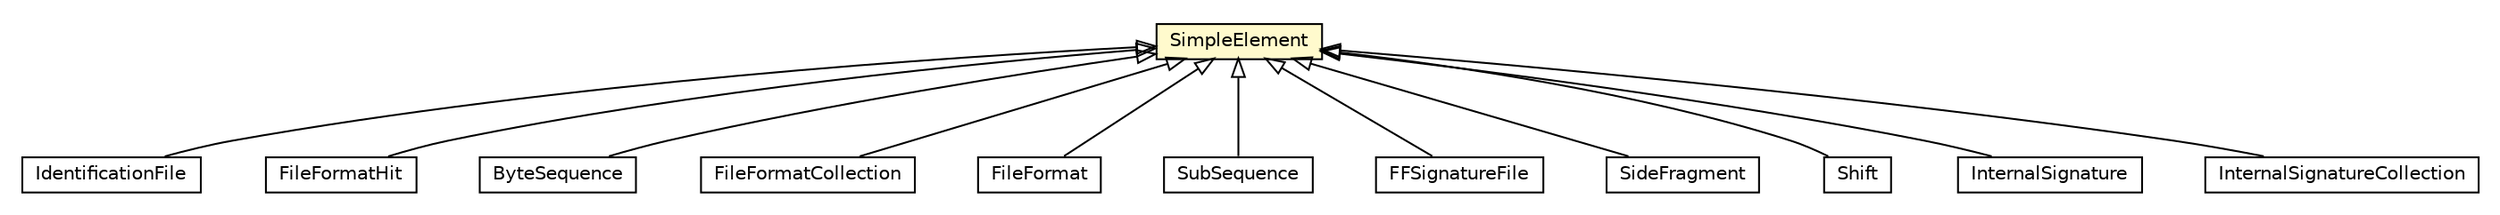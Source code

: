 #!/usr/local/bin/dot
#
# Class diagram 
# Generated by UMLGraph version 5.1 (http://www.umlgraph.org/)
#

digraph G {
	edge [fontname="Helvetica",fontsize=10,labelfontname="Helvetica",labelfontsize=10];
	node [fontname="Helvetica",fontsize=10,shape=plaintext];
	nodesep=0.25;
	ranksep=0.5;
	// uk.gov.nationalarchives.droid.binFileReader.IdentificationFile
	c1924 [label=<<table title="uk.gov.nationalarchives.droid.binFileReader.IdentificationFile" border="0" cellborder="1" cellspacing="0" cellpadding="2" port="p" href="../binFileReader/IdentificationFile.html">
		<tr><td><table border="0" cellspacing="0" cellpadding="1">
<tr><td align="center" balign="center"> IdentificationFile </td></tr>
		</table></td></tr>
		</table>>, fontname="Helvetica", fontcolor="black", fontsize=10.0];
	// uk.gov.nationalarchives.droid.base.SimpleElement
	c1926 [label=<<table title="uk.gov.nationalarchives.droid.base.SimpleElement" border="0" cellborder="1" cellspacing="0" cellpadding="2" port="p" bgcolor="lemonChiffon" href="./SimpleElement.html">
		<tr><td><table border="0" cellspacing="0" cellpadding="1">
<tr><td align="center" balign="center"> SimpleElement </td></tr>
		</table></td></tr>
		</table>>, fontname="Helvetica", fontcolor="black", fontsize=10.0];
	// uk.gov.nationalarchives.droid.base.FileFormatHit
	c1928 [label=<<table title="uk.gov.nationalarchives.droid.base.FileFormatHit" border="0" cellborder="1" cellspacing="0" cellpadding="2" port="p" href="./FileFormatHit.html">
		<tr><td><table border="0" cellspacing="0" cellpadding="1">
<tr><td align="center" balign="center"> FileFormatHit </td></tr>
		</table></td></tr>
		</table>>, fontname="Helvetica", fontcolor="black", fontsize=10.0];
	// uk.gov.nationalarchives.droid.signatureFile.ByteSequence
	c1929 [label=<<table title="uk.gov.nationalarchives.droid.signatureFile.ByteSequence" border="0" cellborder="1" cellspacing="0" cellpadding="2" port="p" href="../signatureFile/ByteSequence.html">
		<tr><td><table border="0" cellspacing="0" cellpadding="1">
<tr><td align="center" balign="center"> ByteSequence </td></tr>
		</table></td></tr>
		</table>>, fontname="Helvetica", fontcolor="black", fontsize=10.0];
	// uk.gov.nationalarchives.droid.signatureFile.FileFormatCollection
	c1930 [label=<<table title="uk.gov.nationalarchives.droid.signatureFile.FileFormatCollection" border="0" cellborder="1" cellspacing="0" cellpadding="2" port="p" href="../signatureFile/FileFormatCollection.html">
		<tr><td><table border="0" cellspacing="0" cellpadding="1">
<tr><td align="center" balign="center"> FileFormatCollection </td></tr>
		</table></td></tr>
		</table>>, fontname="Helvetica", fontcolor="black", fontsize=10.0];
	// uk.gov.nationalarchives.droid.signatureFile.FileFormat
	c1931 [label=<<table title="uk.gov.nationalarchives.droid.signatureFile.FileFormat" border="0" cellborder="1" cellspacing="0" cellpadding="2" port="p" href="../signatureFile/FileFormat.html">
		<tr><td><table border="0" cellspacing="0" cellpadding="1">
<tr><td align="center" balign="center"> FileFormat </td></tr>
		</table></td></tr>
		</table>>, fontname="Helvetica", fontcolor="black", fontsize=10.0];
	// uk.gov.nationalarchives.droid.signatureFile.SubSequence
	c1932 [label=<<table title="uk.gov.nationalarchives.droid.signatureFile.SubSequence" border="0" cellborder="1" cellspacing="0" cellpadding="2" port="p" href="../signatureFile/SubSequence.html">
		<tr><td><table border="0" cellspacing="0" cellpadding="1">
<tr><td align="center" balign="center"> SubSequence </td></tr>
		</table></td></tr>
		</table>>, fontname="Helvetica", fontcolor="black", fontsize=10.0];
	// uk.gov.nationalarchives.droid.signatureFile.FFSignatureFile
	c1934 [label=<<table title="uk.gov.nationalarchives.droid.signatureFile.FFSignatureFile" border="0" cellborder="1" cellspacing="0" cellpadding="2" port="p" href="../signatureFile/FFSignatureFile.html">
		<tr><td><table border="0" cellspacing="0" cellpadding="1">
<tr><td align="center" balign="center"> FFSignatureFile </td></tr>
		</table></td></tr>
		</table>>, fontname="Helvetica", fontcolor="black", fontsize=10.0];
	// uk.gov.nationalarchives.droid.signatureFile.SideFragment
	c1935 [label=<<table title="uk.gov.nationalarchives.droid.signatureFile.SideFragment" border="0" cellborder="1" cellspacing="0" cellpadding="2" port="p" href="../signatureFile/SideFragment.html">
		<tr><td><table border="0" cellspacing="0" cellpadding="1">
<tr><td align="center" balign="center"> SideFragment </td></tr>
		</table></td></tr>
		</table>>, fontname="Helvetica", fontcolor="black", fontsize=10.0];
	// uk.gov.nationalarchives.droid.signatureFile.Shift
	c1936 [label=<<table title="uk.gov.nationalarchives.droid.signatureFile.Shift" border="0" cellborder="1" cellspacing="0" cellpadding="2" port="p" href="../signatureFile/Shift.html">
		<tr><td><table border="0" cellspacing="0" cellpadding="1">
<tr><td align="center" balign="center"> Shift </td></tr>
		</table></td></tr>
		</table>>, fontname="Helvetica", fontcolor="black", fontsize=10.0];
	// uk.gov.nationalarchives.droid.signatureFile.InternalSignature
	c1937 [label=<<table title="uk.gov.nationalarchives.droid.signatureFile.InternalSignature" border="0" cellborder="1" cellspacing="0" cellpadding="2" port="p" href="../signatureFile/InternalSignature.html">
		<tr><td><table border="0" cellspacing="0" cellpadding="1">
<tr><td align="center" balign="center"> InternalSignature </td></tr>
		</table></td></tr>
		</table>>, fontname="Helvetica", fontcolor="black", fontsize=10.0];
	// uk.gov.nationalarchives.droid.signatureFile.InternalSignatureCollection
	c1938 [label=<<table title="uk.gov.nationalarchives.droid.signatureFile.InternalSignatureCollection" border="0" cellborder="1" cellspacing="0" cellpadding="2" port="p" href="../signatureFile/InternalSignatureCollection.html">
		<tr><td><table border="0" cellspacing="0" cellpadding="1">
<tr><td align="center" balign="center"> InternalSignatureCollection </td></tr>
		</table></td></tr>
		</table>>, fontname="Helvetica", fontcolor="black", fontsize=10.0];
	//uk.gov.nationalarchives.droid.binFileReader.IdentificationFile extends uk.gov.nationalarchives.droid.base.SimpleElement
	c1926:p -> c1924:p [dir=back,arrowtail=empty];
	//uk.gov.nationalarchives.droid.base.FileFormatHit extends uk.gov.nationalarchives.droid.base.SimpleElement
	c1926:p -> c1928:p [dir=back,arrowtail=empty];
	//uk.gov.nationalarchives.droid.signatureFile.ByteSequence extends uk.gov.nationalarchives.droid.base.SimpleElement
	c1926:p -> c1929:p [dir=back,arrowtail=empty];
	//uk.gov.nationalarchives.droid.signatureFile.FileFormatCollection extends uk.gov.nationalarchives.droid.base.SimpleElement
	c1926:p -> c1930:p [dir=back,arrowtail=empty];
	//uk.gov.nationalarchives.droid.signatureFile.FileFormat extends uk.gov.nationalarchives.droid.base.SimpleElement
	c1926:p -> c1931:p [dir=back,arrowtail=empty];
	//uk.gov.nationalarchives.droid.signatureFile.SubSequence extends uk.gov.nationalarchives.droid.base.SimpleElement
	c1926:p -> c1932:p [dir=back,arrowtail=empty];
	//uk.gov.nationalarchives.droid.signatureFile.FFSignatureFile extends uk.gov.nationalarchives.droid.base.SimpleElement
	c1926:p -> c1934:p [dir=back,arrowtail=empty];
	//uk.gov.nationalarchives.droid.signatureFile.SideFragment extends uk.gov.nationalarchives.droid.base.SimpleElement
	c1926:p -> c1935:p [dir=back,arrowtail=empty];
	//uk.gov.nationalarchives.droid.signatureFile.Shift extends uk.gov.nationalarchives.droid.base.SimpleElement
	c1926:p -> c1936:p [dir=back,arrowtail=empty];
	//uk.gov.nationalarchives.droid.signatureFile.InternalSignature extends uk.gov.nationalarchives.droid.base.SimpleElement
	c1926:p -> c1937:p [dir=back,arrowtail=empty];
	//uk.gov.nationalarchives.droid.signatureFile.InternalSignatureCollection extends uk.gov.nationalarchives.droid.base.SimpleElement
	c1926:p -> c1938:p [dir=back,arrowtail=empty];
}

